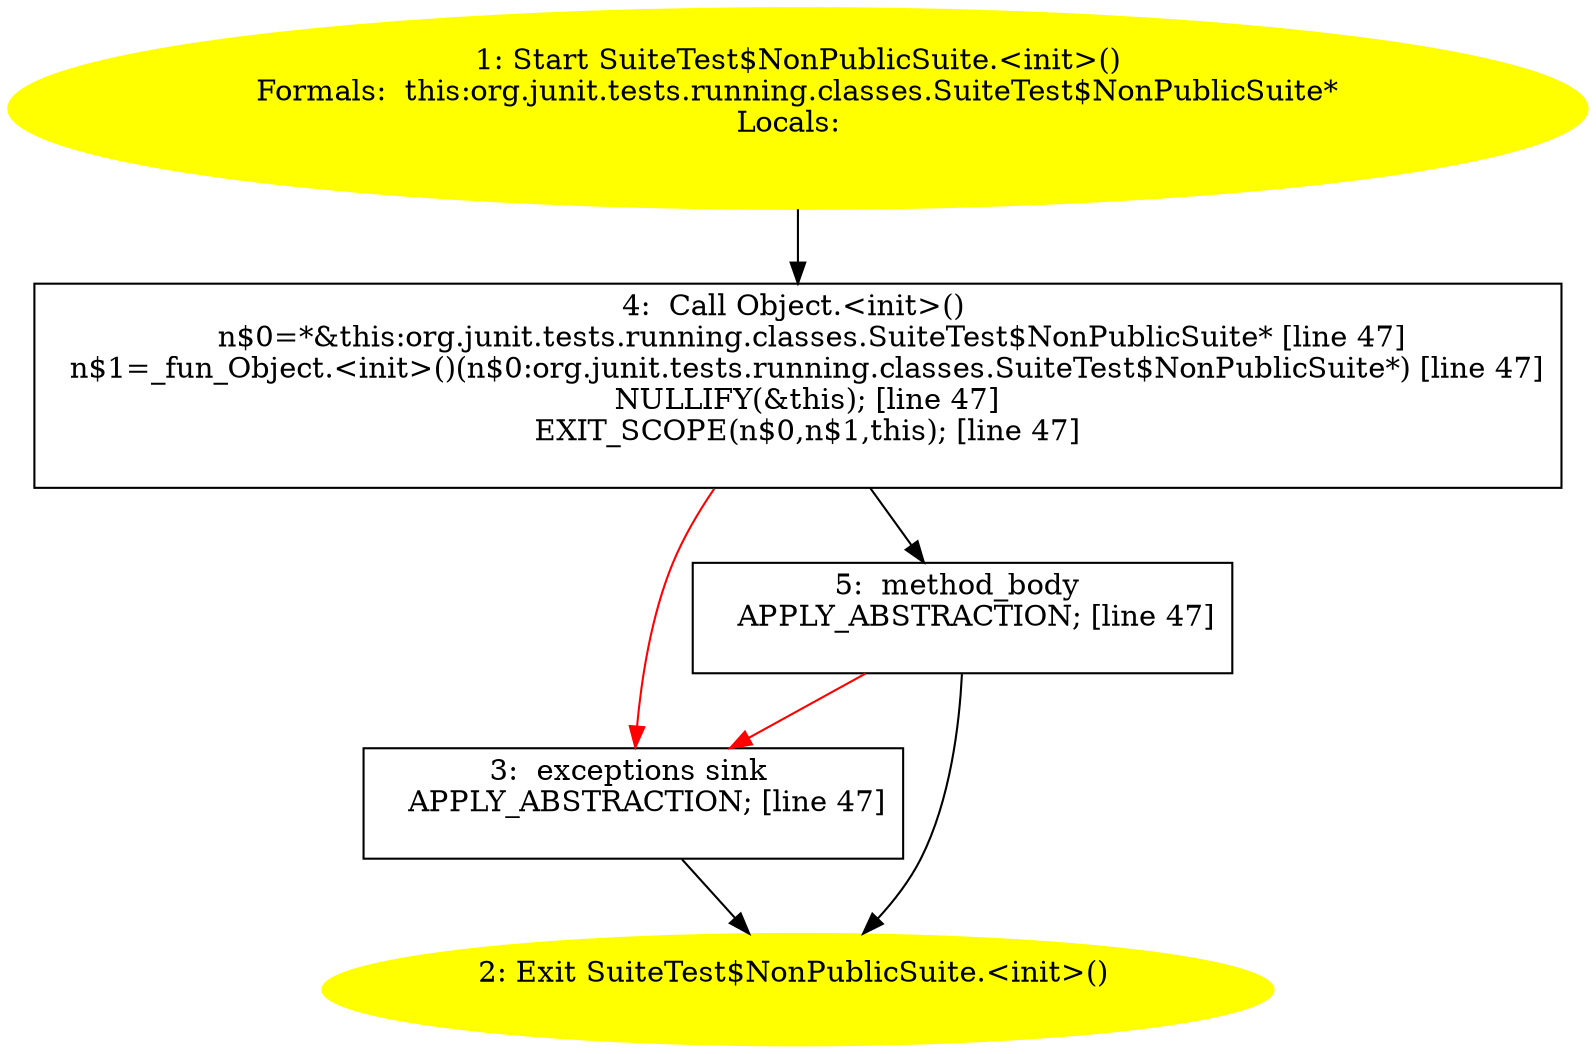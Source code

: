 /* @generated */
digraph cfg {
"org.junit.tests.running.classes.SuiteTest$NonPublicSuite.<init>().d7bedcdd8d84a5a089c7b892e15e789d_1" [label="1: Start SuiteTest$NonPublicSuite.<init>()\nFormals:  this:org.junit.tests.running.classes.SuiteTest$NonPublicSuite*\nLocals:  \n  " color=yellow style=filled]
	

	 "org.junit.tests.running.classes.SuiteTest$NonPublicSuite.<init>().d7bedcdd8d84a5a089c7b892e15e789d_1" -> "org.junit.tests.running.classes.SuiteTest$NonPublicSuite.<init>().d7bedcdd8d84a5a089c7b892e15e789d_4" ;
"org.junit.tests.running.classes.SuiteTest$NonPublicSuite.<init>().d7bedcdd8d84a5a089c7b892e15e789d_2" [label="2: Exit SuiteTest$NonPublicSuite.<init>() \n  " color=yellow style=filled]
	

"org.junit.tests.running.classes.SuiteTest$NonPublicSuite.<init>().d7bedcdd8d84a5a089c7b892e15e789d_3" [label="3:  exceptions sink \n   APPLY_ABSTRACTION; [line 47]\n " shape="box"]
	

	 "org.junit.tests.running.classes.SuiteTest$NonPublicSuite.<init>().d7bedcdd8d84a5a089c7b892e15e789d_3" -> "org.junit.tests.running.classes.SuiteTest$NonPublicSuite.<init>().d7bedcdd8d84a5a089c7b892e15e789d_2" ;
"org.junit.tests.running.classes.SuiteTest$NonPublicSuite.<init>().d7bedcdd8d84a5a089c7b892e15e789d_4" [label="4:  Call Object.<init>() \n   n$0=*&this:org.junit.tests.running.classes.SuiteTest$NonPublicSuite* [line 47]\n  n$1=_fun_Object.<init>()(n$0:org.junit.tests.running.classes.SuiteTest$NonPublicSuite*) [line 47]\n  NULLIFY(&this); [line 47]\n  EXIT_SCOPE(n$0,n$1,this); [line 47]\n " shape="box"]
	

	 "org.junit.tests.running.classes.SuiteTest$NonPublicSuite.<init>().d7bedcdd8d84a5a089c7b892e15e789d_4" -> "org.junit.tests.running.classes.SuiteTest$NonPublicSuite.<init>().d7bedcdd8d84a5a089c7b892e15e789d_5" ;
	 "org.junit.tests.running.classes.SuiteTest$NonPublicSuite.<init>().d7bedcdd8d84a5a089c7b892e15e789d_4" -> "org.junit.tests.running.classes.SuiteTest$NonPublicSuite.<init>().d7bedcdd8d84a5a089c7b892e15e789d_3" [color="red" ];
"org.junit.tests.running.classes.SuiteTest$NonPublicSuite.<init>().d7bedcdd8d84a5a089c7b892e15e789d_5" [label="5:  method_body \n   APPLY_ABSTRACTION; [line 47]\n " shape="box"]
	

	 "org.junit.tests.running.classes.SuiteTest$NonPublicSuite.<init>().d7bedcdd8d84a5a089c7b892e15e789d_5" -> "org.junit.tests.running.classes.SuiteTest$NonPublicSuite.<init>().d7bedcdd8d84a5a089c7b892e15e789d_2" ;
	 "org.junit.tests.running.classes.SuiteTest$NonPublicSuite.<init>().d7bedcdd8d84a5a089c7b892e15e789d_5" -> "org.junit.tests.running.classes.SuiteTest$NonPublicSuite.<init>().d7bedcdd8d84a5a089c7b892e15e789d_3" [color="red" ];
}

